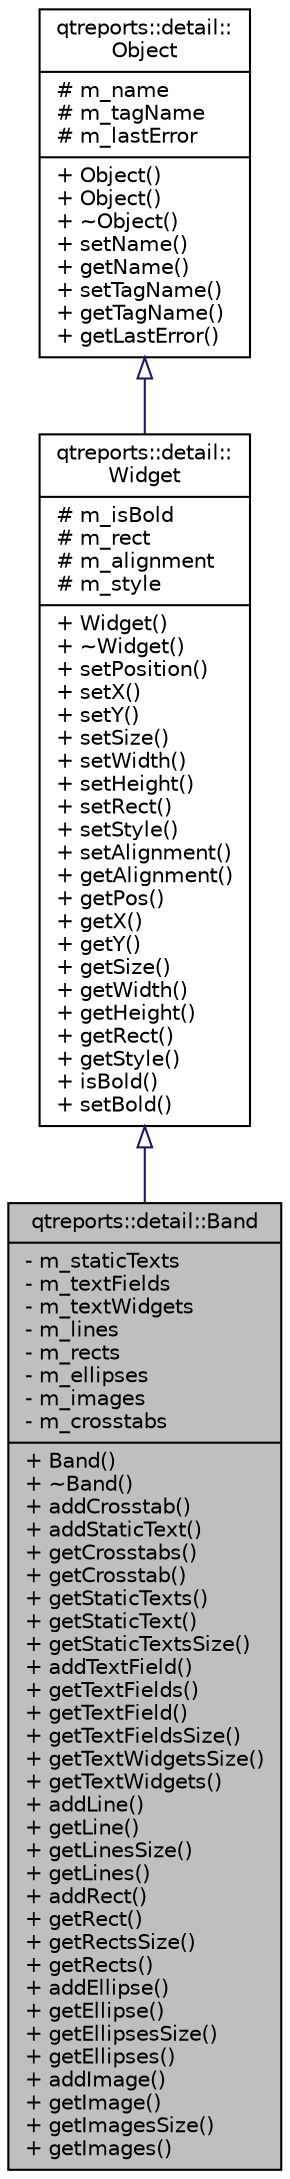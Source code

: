 digraph "qtreports::detail::Band"
{
 // INTERACTIVE_SVG=YES
  bgcolor="transparent";
  edge [fontname="Helvetica",fontsize="10",labelfontname="Helvetica",labelfontsize="10"];
  node [fontname="Helvetica",fontsize="10",shape=record];
  Node1 [label="{qtreports::detail::Band\n|- m_staticTexts\l- m_textFields\l- m_textWidgets\l- m_lines\l- m_rects\l- m_ellipses\l- m_images\l- m_crosstabs\l|+ Band()\l+ ~Band()\l+ addCrosstab()\l+ addStaticText()\l+ getCrosstabs()\l+ getCrosstab()\l+ getStaticTexts()\l+ getStaticText()\l+ getStaticTextsSize()\l+ addTextField()\l+ getTextFields()\l+ getTextField()\l+ getTextFieldsSize()\l+ getTextWidgetsSize()\l+ getTextWidgets()\l+ addLine()\l+ getLine()\l+ getLinesSize()\l+ getLines()\l+ addRect()\l+ getRect()\l+ getRectsSize()\l+ getRects()\l+ addEllipse()\l+ getEllipse()\l+ getEllipsesSize()\l+ getEllipses()\l+ addImage()\l+ getImage()\l+ getImagesSize()\l+ getImages()\l}",height=0.2,width=0.4,color="black", fillcolor="grey75", style="filled", fontcolor="black"];
  Node2 -> Node1 [dir="back",color="midnightblue",fontsize="10",style="solid",arrowtail="onormal",fontname="Helvetica"];
  Node2 [label="{qtreports::detail::\lWidget\n|# m_isBold\l# m_rect\l# m_alignment\l# m_style\l|+ Widget()\l+ ~Widget()\l+ setPosition()\l+ setX()\l+ setY()\l+ setSize()\l+ setWidth()\l+ setHeight()\l+ setRect()\l+ setStyle()\l+ setAlignment()\l+ getAlignment()\l+ getPos()\l+ getX()\l+ getY()\l+ getSize()\l+ getWidth()\l+ getHeight()\l+ getRect()\l+ getStyle()\l+ isBold()\l+ setBold()\l}",height=0.2,width=0.4,color="black",URL="$classqtreports_1_1detail_1_1_widget.html",tooltip="Базовый класс для тэгов, которые подлежат отображению "];
  Node3 -> Node2 [dir="back",color="midnightblue",fontsize="10",style="solid",arrowtail="onormal",fontname="Helvetica"];
  Node3 [label="{qtreports::detail::\lObject\n|# m_name\l# m_tagName\l# m_lastError\l|+ Object()\l+ Object()\l+ ~Object()\l+ setName()\l+ getName()\l+ setTagName()\l+ getTagName()\l+ getLastError()\l}",height=0.2,width=0.4,color="black",URL="$classqtreports_1_1detail_1_1_object.html",tooltip="Базовый класс для любого тэга "];
}
